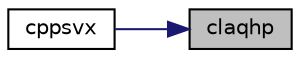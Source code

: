 digraph "claqhp"
{
 // LATEX_PDF_SIZE
  edge [fontname="Helvetica",fontsize="10",labelfontname="Helvetica",labelfontsize="10"];
  node [fontname="Helvetica",fontsize="10",shape=record];
  rankdir="RL";
  Node1 [label="claqhp",height=0.2,width=0.4,color="black", fillcolor="grey75", style="filled", fontcolor="black",tooltip="CLAQHP scales a Hermitian matrix stored in packed form."];
  Node1 -> Node2 [dir="back",color="midnightblue",fontsize="10",style="solid",fontname="Helvetica"];
  Node2 [label="cppsvx",height=0.2,width=0.4,color="black", fillcolor="white", style="filled",URL="$cppsvx_8f.html#a05828086b02ef88bdee1ed58fe839573",tooltip="CPPSVX computes the solution to system of linear equations A * X = B for OTHER matrices"];
}
